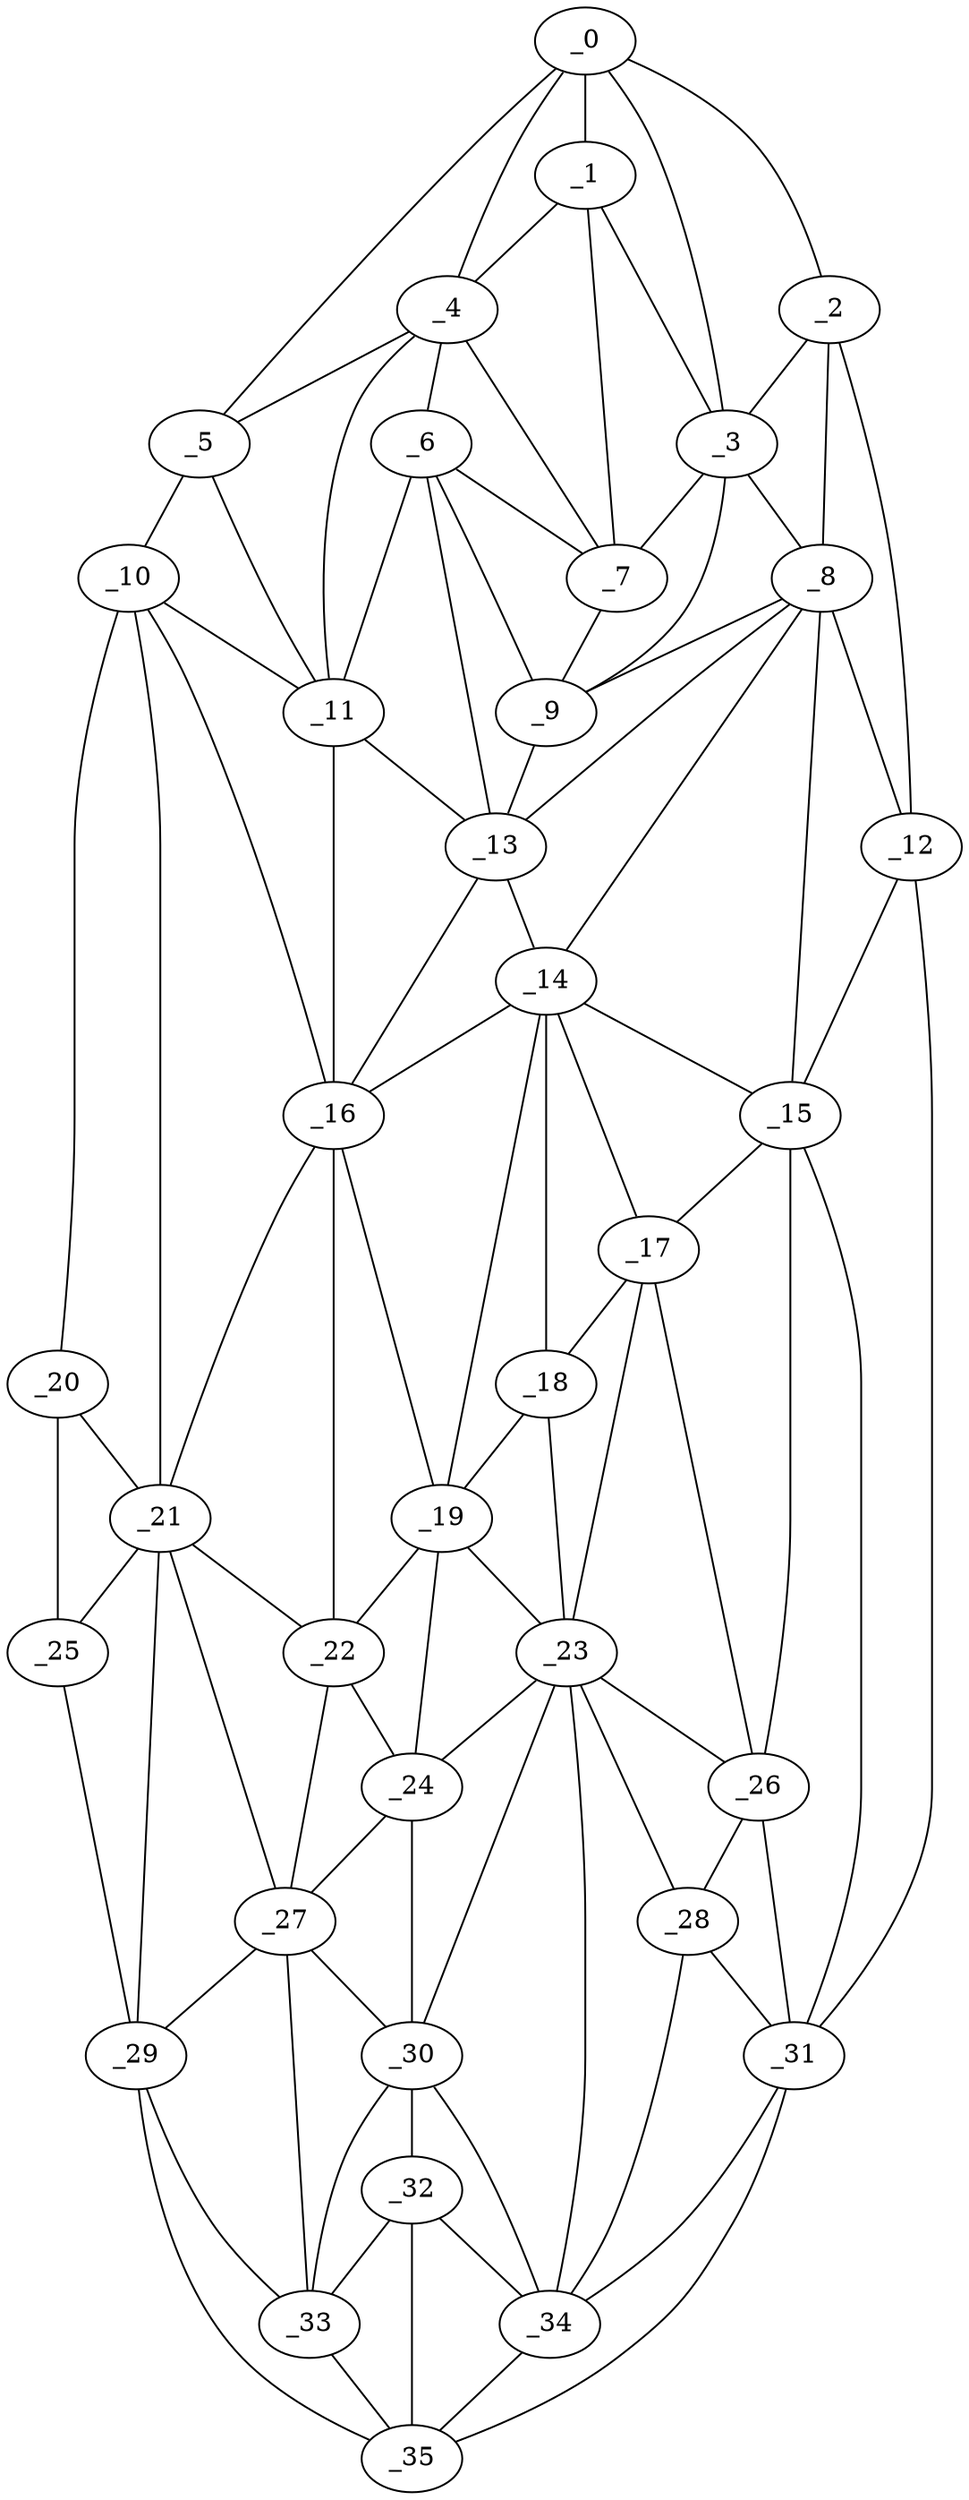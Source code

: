graph "obj58__45.gxl" {
	_0	 [x=16,
		y=64];
	_1	 [x=21,
		y=62];
	_0 -- _1	 [valence=1];
	_2	 [x=25,
		y=15];
	_0 -- _2	 [valence=1];
	_3	 [x=25,
		y=42];
	_0 -- _3	 [valence=1];
	_4	 [x=26,
		y=64];
	_0 -- _4	 [valence=2];
	_5	 [x=28,
		y=89];
	_0 -- _5	 [valence=1];
	_1 -- _3	 [valence=2];
	_1 -- _4	 [valence=1];
	_7	 [x=33,
		y=46];
	_1 -- _7	 [valence=2];
	_2 -- _3	 [valence=2];
	_8	 [x=35,
		y=28];
	_2 -- _8	 [valence=1];
	_12	 [x=45,
		y=8];
	_2 -- _12	 [valence=1];
	_3 -- _7	 [valence=1];
	_3 -- _8	 [valence=2];
	_9	 [x=36,
		y=45];
	_3 -- _9	 [valence=2];
	_4 -- _5	 [valence=2];
	_6	 [x=32,
		y=64];
	_4 -- _6	 [valence=1];
	_4 -- _7	 [valence=2];
	_11	 [x=41,
		y=75];
	_4 -- _11	 [valence=2];
	_10	 [x=36,
		y=98];
	_5 -- _10	 [valence=1];
	_5 -- _11	 [valence=1];
	_6 -- _7	 [valence=2];
	_6 -- _9	 [valence=2];
	_6 -- _11	 [valence=2];
	_13	 [x=49,
		y=48];
	_6 -- _13	 [valence=2];
	_7 -- _9	 [valence=2];
	_8 -- _9	 [valence=1];
	_8 -- _12	 [valence=2];
	_8 -- _13	 [valence=2];
	_14	 [x=53,
		y=47];
	_8 -- _14	 [valence=1];
	_15	 [x=56,
		y=17];
	_8 -- _15	 [valence=2];
	_9 -- _13	 [valence=2];
	_10 -- _11	 [valence=2];
	_16	 [x=68,
		y=72];
	_10 -- _16	 [valence=2];
	_20	 [x=81,
		y=104];
	_10 -- _20	 [valence=1];
	_21	 [x=82,
		y=96];
	_10 -- _21	 [valence=2];
	_11 -- _13	 [valence=2];
	_11 -- _16	 [valence=1];
	_12 -- _15	 [valence=1];
	_31	 [x=100,
		y=15];
	_12 -- _31	 [valence=1];
	_13 -- _14	 [valence=2];
	_13 -- _16	 [valence=2];
	_14 -- _15	 [valence=2];
	_14 -- _16	 [valence=2];
	_17	 [x=69,
		y=39];
	_14 -- _17	 [valence=2];
	_18	 [x=74,
		y=48];
	_14 -- _18	 [valence=2];
	_19	 [x=75,
		y=66];
	_14 -- _19	 [valence=2];
	_15 -- _17	 [valence=1];
	_26	 [x=92,
		y=28];
	_15 -- _26	 [valence=2];
	_15 -- _31	 [valence=2];
	_16 -- _19	 [valence=1];
	_16 -- _21	 [valence=1];
	_22	 [x=87,
		y=84];
	_16 -- _22	 [valence=2];
	_17 -- _18	 [valence=1];
	_23	 [x=88,
		y=46];
	_17 -- _23	 [valence=2];
	_17 -- _26	 [valence=1];
	_18 -- _19	 [valence=1];
	_18 -- _23	 [valence=2];
	_19 -- _22	 [valence=2];
	_19 -- _23	 [valence=2];
	_24	 [x=90,
		y=72];
	_19 -- _24	 [valence=2];
	_20 -- _21	 [valence=2];
	_25	 [x=90,
		y=105];
	_20 -- _25	 [valence=1];
	_21 -- _22	 [valence=2];
	_21 -- _25	 [valence=2];
	_27	 [x=95,
		y=89];
	_21 -- _27	 [valence=2];
	_29	 [x=98,
		y=99];
	_21 -- _29	 [valence=2];
	_22 -- _24	 [valence=1];
	_22 -- _27	 [valence=2];
	_23 -- _24	 [valence=1];
	_23 -- _26	 [valence=2];
	_28	 [x=96,
		y=40];
	_23 -- _28	 [valence=1];
	_30	 [x=99,
		y=70];
	_23 -- _30	 [valence=2];
	_34	 [x=109,
		y=65];
	_23 -- _34	 [valence=2];
	_24 -- _27	 [valence=2];
	_24 -- _30	 [valence=1];
	_25 -- _29	 [valence=1];
	_26 -- _28	 [valence=1];
	_26 -- _31	 [valence=1];
	_27 -- _29	 [valence=2];
	_27 -- _30	 [valence=2];
	_33	 [x=106,
		y=84];
	_27 -- _33	 [valence=2];
	_28 -- _31	 [valence=2];
	_28 -- _34	 [valence=2];
	_29 -- _33	 [valence=2];
	_35	 [x=114,
		y=79];
	_29 -- _35	 [valence=1];
	_32	 [x=106,
		y=74];
	_30 -- _32	 [valence=2];
	_30 -- _33	 [valence=1];
	_30 -- _34	 [valence=2];
	_31 -- _34	 [valence=2];
	_31 -- _35	 [valence=1];
	_32 -- _33	 [valence=2];
	_32 -- _34	 [valence=2];
	_32 -- _35	 [valence=2];
	_33 -- _35	 [valence=2];
	_34 -- _35	 [valence=2];
}
